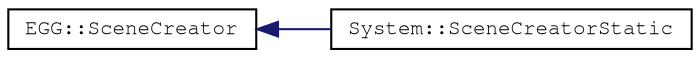 digraph "Graphical Class Hierarchy"
{
 // LATEX_PDF_SIZE
  edge [fontname="FreeMono",fontsize="10",labelfontname="FreeMono",labelfontsize="10"];
  node [fontname="FreeMono",fontsize="10",shape=record];
  rankdir="LR";
  Node0 [label="EGG::SceneCreator",height=0.2,width=0.4,color="black", fillcolor="white", style="filled",URL="$class_e_g_g_1_1_scene_creator.html",tooltip=" "];
  Node0 -> Node1 [dir="back",color="midnightblue",fontsize="10",style="solid",fontname="FreeMono"];
  Node1 [label="System::SceneCreatorStatic",height=0.2,width=0.4,color="black", fillcolor="white", style="filled",URL="$class_system_1_1_scene_creator_static.html",tooltip="Static scene creator starts the boostrap scene."];
}
